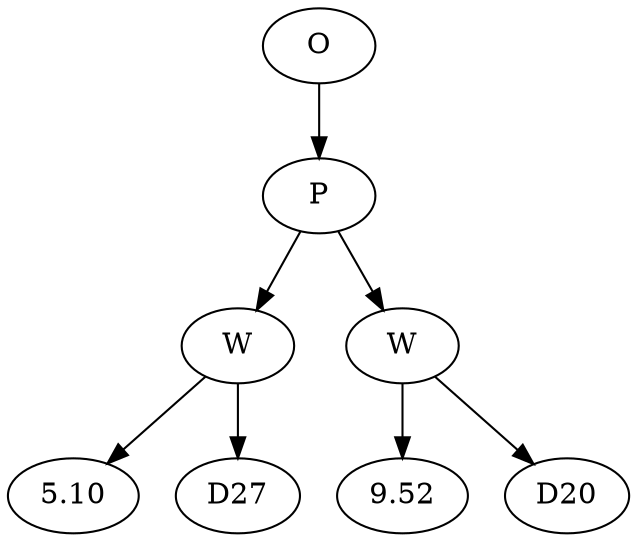 // Tree
digraph {
	16055508 [label=O]
	16055509 [label=P]
	16055508 -> 16055509
	16055510 [label=W]
	16055509 -> 16055510
	16055511 [label=5.10]
	16055510 -> 16055511
	16055512 [label=D27]
	16055510 -> 16055512
	16055513 [label=W]
	16055509 -> 16055513
	16055514 [label=9.52]
	16055513 -> 16055514
	16055515 [label=D20]
	16055513 -> 16055515
}
